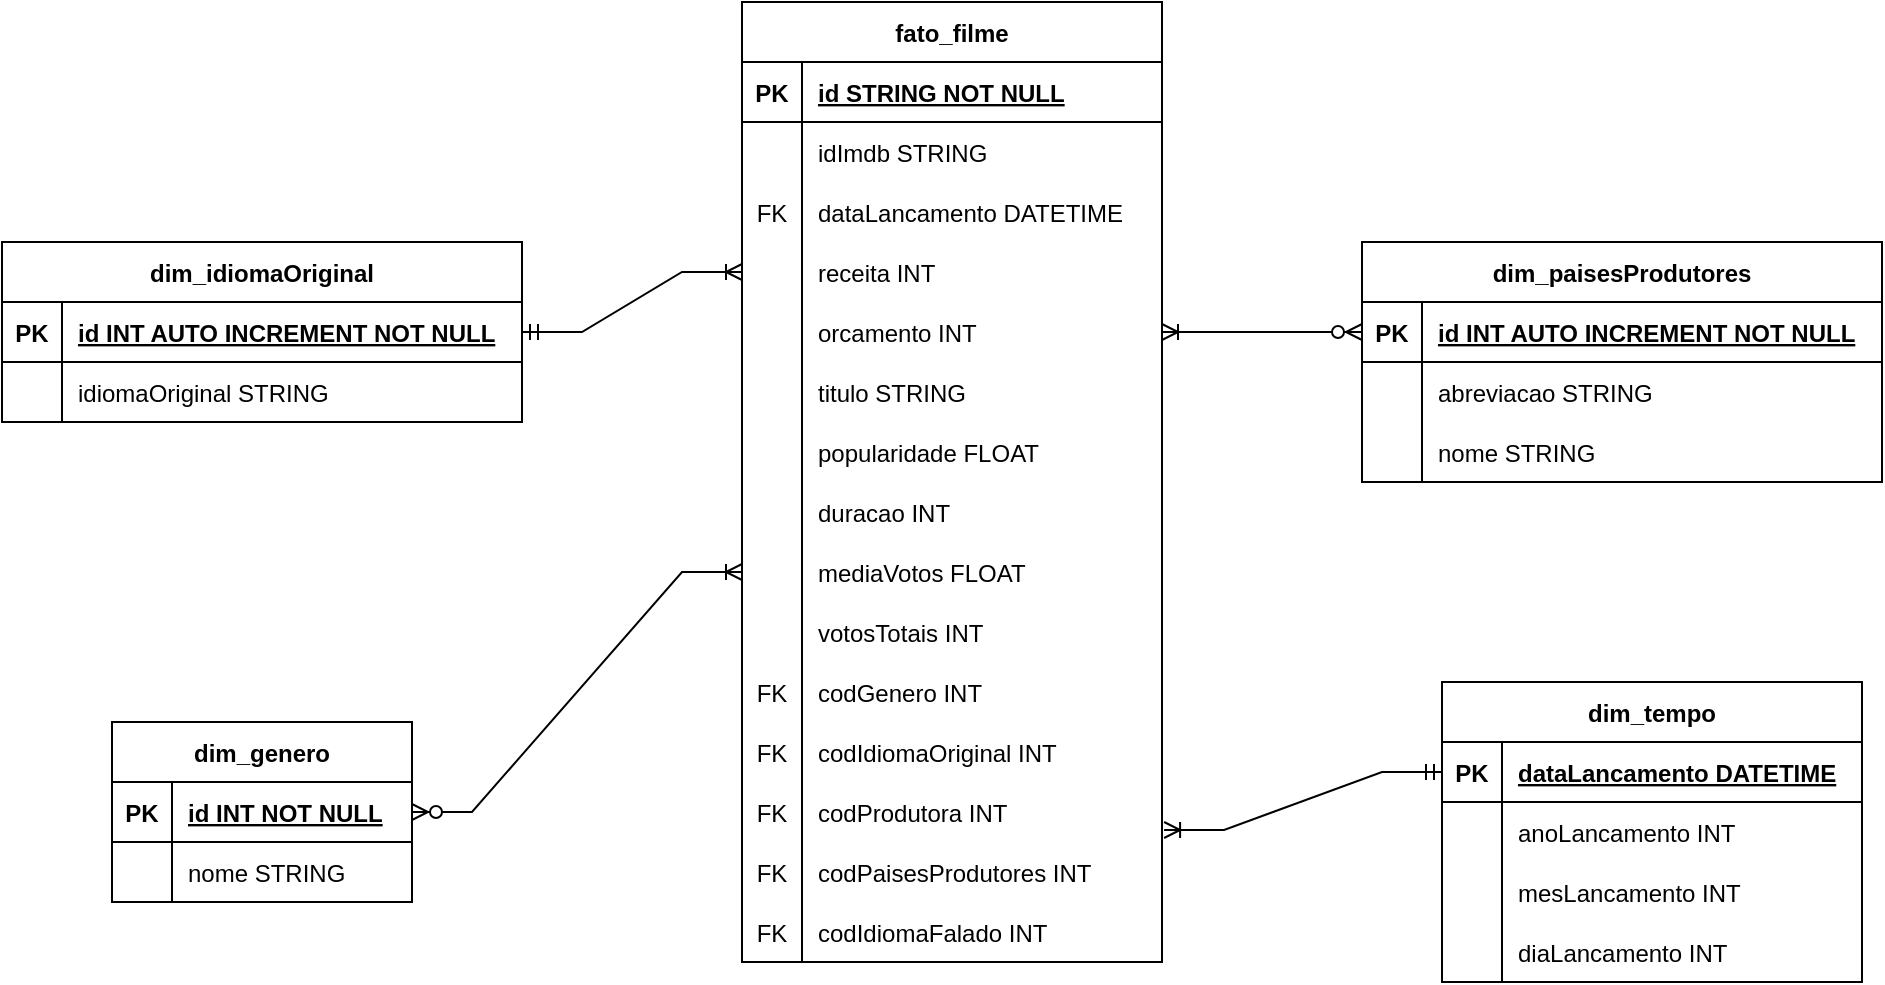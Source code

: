 <mxfile version="24.2.5" type="device">
  <diagram id="R2lEEEUBdFMjLlhIrx00" name="Page-1">
    <mxGraphModel dx="2284" dy="746" grid="1" gridSize="10" guides="1" tooltips="1" connect="1" arrows="1" fold="1" page="1" pageScale="1" pageWidth="850" pageHeight="1100" math="0" shadow="0" extFonts="Permanent Marker^https://fonts.googleapis.com/css?family=Permanent+Marker">
      <root>
        <mxCell id="0" />
        <mxCell id="1" parent="0" />
        <mxCell id="6R9EwvSdb9LdxikY9Dhx-53" value="dim_genero" style="shape=table;startSize=30;container=1;collapsible=1;childLayout=tableLayout;fixedRows=1;rowLines=0;fontStyle=1;align=center;resizeLast=1;" parent="1" vertex="1">
          <mxGeometry x="-155" y="530" width="150" height="90" as="geometry">
            <mxRectangle x="-155" y="450" width="100" height="30" as="alternateBounds" />
          </mxGeometry>
        </mxCell>
        <mxCell id="6R9EwvSdb9LdxikY9Dhx-54" value="" style="shape=tableRow;horizontal=0;startSize=0;swimlaneHead=0;swimlaneBody=0;fillColor=none;collapsible=0;dropTarget=0;points=[[0,0.5],[1,0.5]];portConstraint=eastwest;strokeColor=inherit;top=0;left=0;right=0;bottom=1;" parent="6R9EwvSdb9LdxikY9Dhx-53" vertex="1">
          <mxGeometry y="30" width="150" height="30" as="geometry" />
        </mxCell>
        <mxCell id="6R9EwvSdb9LdxikY9Dhx-55" value="PK" style="shape=partialRectangle;overflow=hidden;connectable=0;fillColor=none;strokeColor=inherit;top=0;left=0;bottom=0;right=0;fontStyle=1;" parent="6R9EwvSdb9LdxikY9Dhx-54" vertex="1">
          <mxGeometry width="30" height="30" as="geometry">
            <mxRectangle width="30" height="30" as="alternateBounds" />
          </mxGeometry>
        </mxCell>
        <mxCell id="6R9EwvSdb9LdxikY9Dhx-56" value="id INT  NOT NULL" style="shape=partialRectangle;overflow=hidden;connectable=0;fillColor=none;align=left;strokeColor=inherit;top=0;left=0;bottom=0;right=0;spacingLeft=6;fontStyle=5;" parent="6R9EwvSdb9LdxikY9Dhx-54" vertex="1">
          <mxGeometry x="30" width="120" height="30" as="geometry">
            <mxRectangle width="120" height="30" as="alternateBounds" />
          </mxGeometry>
        </mxCell>
        <mxCell id="6R9EwvSdb9LdxikY9Dhx-57" value="" style="shape=tableRow;horizontal=0;startSize=0;swimlaneHead=0;swimlaneBody=0;fillColor=none;collapsible=0;dropTarget=0;points=[[0,0.5],[1,0.5]];portConstraint=eastwest;strokeColor=inherit;top=0;left=0;right=0;bottom=0;" parent="6R9EwvSdb9LdxikY9Dhx-53" vertex="1">
          <mxGeometry y="60" width="150" height="30" as="geometry" />
        </mxCell>
        <mxCell id="6R9EwvSdb9LdxikY9Dhx-58" value="" style="shape=partialRectangle;overflow=hidden;connectable=0;fillColor=none;strokeColor=inherit;top=0;left=0;bottom=0;right=0;" parent="6R9EwvSdb9LdxikY9Dhx-57" vertex="1">
          <mxGeometry width="30" height="30" as="geometry">
            <mxRectangle width="30" height="30" as="alternateBounds" />
          </mxGeometry>
        </mxCell>
        <mxCell id="6R9EwvSdb9LdxikY9Dhx-59" value="nome STRING" style="shape=partialRectangle;overflow=hidden;connectable=0;fillColor=none;align=left;strokeColor=inherit;top=0;left=0;bottom=0;right=0;spacingLeft=6;" parent="6R9EwvSdb9LdxikY9Dhx-57" vertex="1">
          <mxGeometry x="30" width="120" height="30" as="geometry">
            <mxRectangle width="120" height="30" as="alternateBounds" />
          </mxGeometry>
        </mxCell>
        <mxCell id="6R9EwvSdb9LdxikY9Dhx-60" value="dim_idiomaOriginal" style="shape=table;startSize=30;container=1;collapsible=1;childLayout=tableLayout;fixedRows=1;rowLines=0;fontStyle=1;align=center;resizeLast=1;" parent="1" vertex="1">
          <mxGeometry x="-210" y="290" width="260" height="90" as="geometry">
            <mxRectangle x="-210" y="290" width="140" height="30" as="alternateBounds" />
          </mxGeometry>
        </mxCell>
        <mxCell id="6R9EwvSdb9LdxikY9Dhx-61" value="" style="shape=tableRow;horizontal=0;startSize=0;swimlaneHead=0;swimlaneBody=0;fillColor=none;collapsible=0;dropTarget=0;points=[[0,0.5],[1,0.5]];portConstraint=eastwest;strokeColor=inherit;top=0;left=0;right=0;bottom=1;" parent="6R9EwvSdb9LdxikY9Dhx-60" vertex="1">
          <mxGeometry y="30" width="260" height="30" as="geometry" />
        </mxCell>
        <mxCell id="6R9EwvSdb9LdxikY9Dhx-62" value="PK" style="shape=partialRectangle;overflow=hidden;connectable=0;fillColor=none;strokeColor=inherit;top=0;left=0;bottom=0;right=0;fontStyle=1;" parent="6R9EwvSdb9LdxikY9Dhx-61" vertex="1">
          <mxGeometry width="30" height="30" as="geometry">
            <mxRectangle width="30" height="30" as="alternateBounds" />
          </mxGeometry>
        </mxCell>
        <mxCell id="6R9EwvSdb9LdxikY9Dhx-63" value="id INT  AUTO INCREMENT NOT NULL" style="shape=partialRectangle;overflow=hidden;connectable=0;fillColor=none;align=left;strokeColor=inherit;top=0;left=0;bottom=0;right=0;spacingLeft=6;fontStyle=5;" parent="6R9EwvSdb9LdxikY9Dhx-61" vertex="1">
          <mxGeometry x="30" width="230" height="30" as="geometry">
            <mxRectangle width="230" height="30" as="alternateBounds" />
          </mxGeometry>
        </mxCell>
        <mxCell id="6R9EwvSdb9LdxikY9Dhx-64" value="" style="shape=tableRow;horizontal=0;startSize=0;swimlaneHead=0;swimlaneBody=0;fillColor=none;collapsible=0;dropTarget=0;points=[[0,0.5],[1,0.5]];portConstraint=eastwest;strokeColor=inherit;top=0;left=0;right=0;bottom=0;" parent="6R9EwvSdb9LdxikY9Dhx-60" vertex="1">
          <mxGeometry y="60" width="260" height="30" as="geometry" />
        </mxCell>
        <mxCell id="6R9EwvSdb9LdxikY9Dhx-65" value="" style="shape=partialRectangle;overflow=hidden;connectable=0;fillColor=none;strokeColor=inherit;top=0;left=0;bottom=0;right=0;" parent="6R9EwvSdb9LdxikY9Dhx-64" vertex="1">
          <mxGeometry width="30" height="30" as="geometry">
            <mxRectangle width="30" height="30" as="alternateBounds" />
          </mxGeometry>
        </mxCell>
        <mxCell id="6R9EwvSdb9LdxikY9Dhx-66" value="idiomaOriginal STRING" style="shape=partialRectangle;overflow=hidden;connectable=0;fillColor=none;align=left;strokeColor=inherit;top=0;left=0;bottom=0;right=0;spacingLeft=6;" parent="6R9EwvSdb9LdxikY9Dhx-64" vertex="1">
          <mxGeometry x="30" width="230" height="30" as="geometry">
            <mxRectangle width="230" height="30" as="alternateBounds" />
          </mxGeometry>
        </mxCell>
        <mxCell id="6R9EwvSdb9LdxikY9Dhx-77" value="dim_paisesProdutores" style="shape=table;startSize=30;container=1;collapsible=1;childLayout=tableLayout;fixedRows=1;rowLines=0;fontStyle=1;align=center;resizeLast=1;" parent="1" vertex="1">
          <mxGeometry x="470" y="290" width="260" height="120" as="geometry">
            <mxRectangle x="455" y="200" width="160" height="30" as="alternateBounds" />
          </mxGeometry>
        </mxCell>
        <mxCell id="6R9EwvSdb9LdxikY9Dhx-78" value="" style="shape=tableRow;horizontal=0;startSize=0;swimlaneHead=0;swimlaneBody=0;fillColor=none;collapsible=0;dropTarget=0;points=[[0,0.5],[1,0.5]];portConstraint=eastwest;strokeColor=inherit;top=0;left=0;right=0;bottom=1;" parent="6R9EwvSdb9LdxikY9Dhx-77" vertex="1">
          <mxGeometry y="30" width="260" height="30" as="geometry" />
        </mxCell>
        <mxCell id="6R9EwvSdb9LdxikY9Dhx-79" value="PK" style="shape=partialRectangle;overflow=hidden;connectable=0;fillColor=none;strokeColor=inherit;top=0;left=0;bottom=0;right=0;fontStyle=1;" parent="6R9EwvSdb9LdxikY9Dhx-78" vertex="1">
          <mxGeometry width="30" height="30" as="geometry">
            <mxRectangle width="30" height="30" as="alternateBounds" />
          </mxGeometry>
        </mxCell>
        <mxCell id="6R9EwvSdb9LdxikY9Dhx-80" value="id INT  AUTO INCREMENT NOT NULL" style="shape=partialRectangle;overflow=hidden;connectable=0;fillColor=none;align=left;strokeColor=inherit;top=0;left=0;bottom=0;right=0;spacingLeft=6;fontStyle=5;" parent="6R9EwvSdb9LdxikY9Dhx-78" vertex="1">
          <mxGeometry x="30" width="230" height="30" as="geometry">
            <mxRectangle width="230" height="30" as="alternateBounds" />
          </mxGeometry>
        </mxCell>
        <mxCell id="6R9EwvSdb9LdxikY9Dhx-81" value="" style="shape=tableRow;horizontal=0;startSize=0;swimlaneHead=0;swimlaneBody=0;fillColor=none;collapsible=0;dropTarget=0;points=[[0,0.5],[1,0.5]];portConstraint=eastwest;strokeColor=inherit;top=0;left=0;right=0;bottom=0;" parent="6R9EwvSdb9LdxikY9Dhx-77" vertex="1">
          <mxGeometry y="60" width="260" height="30" as="geometry" />
        </mxCell>
        <mxCell id="6R9EwvSdb9LdxikY9Dhx-82" value="" style="shape=partialRectangle;overflow=hidden;connectable=0;fillColor=none;strokeColor=inherit;top=0;left=0;bottom=0;right=0;" parent="6R9EwvSdb9LdxikY9Dhx-81" vertex="1">
          <mxGeometry width="30" height="30" as="geometry">
            <mxRectangle width="30" height="30" as="alternateBounds" />
          </mxGeometry>
        </mxCell>
        <mxCell id="6R9EwvSdb9LdxikY9Dhx-83" value="abreviacao STRING" style="shape=partialRectangle;overflow=hidden;connectable=0;fillColor=none;align=left;strokeColor=inherit;top=0;left=0;bottom=0;right=0;spacingLeft=6;" parent="6R9EwvSdb9LdxikY9Dhx-81" vertex="1">
          <mxGeometry x="30" width="230" height="30" as="geometry">
            <mxRectangle width="230" height="30" as="alternateBounds" />
          </mxGeometry>
        </mxCell>
        <mxCell id="6R9EwvSdb9LdxikY9Dhx-84" value="" style="shape=tableRow;horizontal=0;startSize=0;swimlaneHead=0;swimlaneBody=0;fillColor=none;collapsible=0;dropTarget=0;points=[[0,0.5],[1,0.5]];portConstraint=eastwest;strokeColor=inherit;top=0;left=0;right=0;bottom=0;" parent="6R9EwvSdb9LdxikY9Dhx-77" vertex="1">
          <mxGeometry y="90" width="260" height="30" as="geometry" />
        </mxCell>
        <mxCell id="6R9EwvSdb9LdxikY9Dhx-85" value="" style="shape=partialRectangle;overflow=hidden;connectable=0;fillColor=none;strokeColor=inherit;top=0;left=0;bottom=0;right=0;" parent="6R9EwvSdb9LdxikY9Dhx-84" vertex="1">
          <mxGeometry width="30" height="30" as="geometry">
            <mxRectangle width="30" height="30" as="alternateBounds" />
          </mxGeometry>
        </mxCell>
        <mxCell id="6R9EwvSdb9LdxikY9Dhx-86" value="nome STRING" style="shape=partialRectangle;overflow=hidden;connectable=0;fillColor=none;align=left;strokeColor=inherit;top=0;left=0;bottom=0;right=0;spacingLeft=6;" parent="6R9EwvSdb9LdxikY9Dhx-84" vertex="1">
          <mxGeometry x="30" width="230" height="30" as="geometry">
            <mxRectangle width="230" height="30" as="alternateBounds" />
          </mxGeometry>
        </mxCell>
        <mxCell id="6R9EwvSdb9LdxikY9Dhx-87" value="dim_tempo" style="shape=table;startSize=30;container=1;collapsible=1;childLayout=tableLayout;fixedRows=1;rowLines=0;fontStyle=1;align=center;resizeLast=1;" parent="1" vertex="1">
          <mxGeometry x="510" y="510" width="210" height="150" as="geometry">
            <mxRectangle x="490" y="400" width="100" height="30" as="alternateBounds" />
          </mxGeometry>
        </mxCell>
        <mxCell id="6R9EwvSdb9LdxikY9Dhx-88" value="" style="shape=tableRow;horizontal=0;startSize=0;swimlaneHead=0;swimlaneBody=0;fillColor=none;collapsible=0;dropTarget=0;points=[[0,0.5],[1,0.5]];portConstraint=eastwest;strokeColor=inherit;top=0;left=0;right=0;bottom=1;" parent="6R9EwvSdb9LdxikY9Dhx-87" vertex="1">
          <mxGeometry y="30" width="210" height="30" as="geometry" />
        </mxCell>
        <mxCell id="6R9EwvSdb9LdxikY9Dhx-89" value="PK" style="shape=partialRectangle;overflow=hidden;connectable=0;fillColor=none;strokeColor=inherit;top=0;left=0;bottom=0;right=0;fontStyle=1;" parent="6R9EwvSdb9LdxikY9Dhx-88" vertex="1">
          <mxGeometry width="30" height="30" as="geometry">
            <mxRectangle width="30" height="30" as="alternateBounds" />
          </mxGeometry>
        </mxCell>
        <mxCell id="6R9EwvSdb9LdxikY9Dhx-90" value="dataLancamento DATETIME " style="shape=partialRectangle;overflow=hidden;connectable=0;fillColor=none;align=left;strokeColor=inherit;top=0;left=0;bottom=0;right=0;spacingLeft=6;fontStyle=5;" parent="6R9EwvSdb9LdxikY9Dhx-88" vertex="1">
          <mxGeometry x="30" width="180" height="30" as="geometry">
            <mxRectangle width="180" height="30" as="alternateBounds" />
          </mxGeometry>
        </mxCell>
        <mxCell id="6R9EwvSdb9LdxikY9Dhx-91" value="" style="shape=tableRow;horizontal=0;startSize=0;swimlaneHead=0;swimlaneBody=0;fillColor=none;collapsible=0;dropTarget=0;points=[[0,0.5],[1,0.5]];portConstraint=eastwest;strokeColor=inherit;top=0;left=0;right=0;bottom=0;" parent="6R9EwvSdb9LdxikY9Dhx-87" vertex="1">
          <mxGeometry y="60" width="210" height="30" as="geometry" />
        </mxCell>
        <mxCell id="6R9EwvSdb9LdxikY9Dhx-92" value="" style="shape=partialRectangle;overflow=hidden;connectable=0;fillColor=none;strokeColor=inherit;top=0;left=0;bottom=0;right=0;" parent="6R9EwvSdb9LdxikY9Dhx-91" vertex="1">
          <mxGeometry width="30" height="30" as="geometry">
            <mxRectangle width="30" height="30" as="alternateBounds" />
          </mxGeometry>
        </mxCell>
        <mxCell id="6R9EwvSdb9LdxikY9Dhx-93" value="anoLancamento INT" style="shape=partialRectangle;overflow=hidden;connectable=0;fillColor=none;align=left;strokeColor=inherit;top=0;left=0;bottom=0;right=0;spacingLeft=6;" parent="6R9EwvSdb9LdxikY9Dhx-91" vertex="1">
          <mxGeometry x="30" width="180" height="30" as="geometry">
            <mxRectangle width="180" height="30" as="alternateBounds" />
          </mxGeometry>
        </mxCell>
        <mxCell id="6R9EwvSdb9LdxikY9Dhx-94" value="" style="shape=tableRow;horizontal=0;startSize=0;swimlaneHead=0;swimlaneBody=0;fillColor=none;collapsible=0;dropTarget=0;points=[[0,0.5],[1,0.5]];portConstraint=eastwest;strokeColor=inherit;top=0;left=0;right=0;bottom=0;" parent="6R9EwvSdb9LdxikY9Dhx-87" vertex="1">
          <mxGeometry y="90" width="210" height="30" as="geometry" />
        </mxCell>
        <mxCell id="6R9EwvSdb9LdxikY9Dhx-95" value="" style="shape=partialRectangle;overflow=hidden;connectable=0;fillColor=none;strokeColor=inherit;top=0;left=0;bottom=0;right=0;" parent="6R9EwvSdb9LdxikY9Dhx-94" vertex="1">
          <mxGeometry width="30" height="30" as="geometry">
            <mxRectangle width="30" height="30" as="alternateBounds" />
          </mxGeometry>
        </mxCell>
        <mxCell id="6R9EwvSdb9LdxikY9Dhx-96" value="mesLancamento INT" style="shape=partialRectangle;overflow=hidden;connectable=0;fillColor=none;align=left;strokeColor=inherit;top=0;left=0;bottom=0;right=0;spacingLeft=6;" parent="6R9EwvSdb9LdxikY9Dhx-94" vertex="1">
          <mxGeometry x="30" width="180" height="30" as="geometry">
            <mxRectangle width="180" height="30" as="alternateBounds" />
          </mxGeometry>
        </mxCell>
        <mxCell id="6R9EwvSdb9LdxikY9Dhx-97" value="" style="shape=tableRow;horizontal=0;startSize=0;swimlaneHead=0;swimlaneBody=0;fillColor=none;collapsible=0;dropTarget=0;points=[[0,0.5],[1,0.5]];portConstraint=eastwest;strokeColor=inherit;top=0;left=0;right=0;bottom=0;" parent="6R9EwvSdb9LdxikY9Dhx-87" vertex="1">
          <mxGeometry y="120" width="210" height="30" as="geometry" />
        </mxCell>
        <mxCell id="6R9EwvSdb9LdxikY9Dhx-98" value="" style="shape=partialRectangle;overflow=hidden;connectable=0;fillColor=none;strokeColor=inherit;top=0;left=0;bottom=0;right=0;" parent="6R9EwvSdb9LdxikY9Dhx-97" vertex="1">
          <mxGeometry width="30" height="30" as="geometry">
            <mxRectangle width="30" height="30" as="alternateBounds" />
          </mxGeometry>
        </mxCell>
        <mxCell id="6R9EwvSdb9LdxikY9Dhx-99" value="diaLancamento INT" style="shape=partialRectangle;overflow=hidden;connectable=0;fillColor=none;align=left;strokeColor=inherit;top=0;left=0;bottom=0;right=0;spacingLeft=6;" parent="6R9EwvSdb9LdxikY9Dhx-97" vertex="1">
          <mxGeometry x="30" width="180" height="30" as="geometry">
            <mxRectangle width="180" height="30" as="alternateBounds" />
          </mxGeometry>
        </mxCell>
        <mxCell id="GfHaAJCur6usidXZJ3a--28" value="fato_filme" style="shape=table;startSize=30;container=1;collapsible=1;childLayout=tableLayout;fixedRows=1;rowLines=0;fontStyle=1;align=center;resizeLast=1;" parent="1" vertex="1">
          <mxGeometry x="160" y="170" width="210" height="480" as="geometry" />
        </mxCell>
        <mxCell id="GfHaAJCur6usidXZJ3a--29" value="" style="shape=tableRow;horizontal=0;startSize=0;swimlaneHead=0;swimlaneBody=0;fillColor=none;collapsible=0;dropTarget=0;points=[[0,0.5],[1,0.5]];portConstraint=eastwest;strokeColor=inherit;top=0;left=0;right=0;bottom=1;" parent="GfHaAJCur6usidXZJ3a--28" vertex="1">
          <mxGeometry y="30" width="210" height="30" as="geometry" />
        </mxCell>
        <mxCell id="GfHaAJCur6usidXZJ3a--30" value="PK" style="shape=partialRectangle;overflow=hidden;connectable=0;fillColor=none;strokeColor=inherit;top=0;left=0;bottom=0;right=0;fontStyle=1;" parent="GfHaAJCur6usidXZJ3a--29" vertex="1">
          <mxGeometry width="30" height="30" as="geometry">
            <mxRectangle width="30" height="30" as="alternateBounds" />
          </mxGeometry>
        </mxCell>
        <mxCell id="GfHaAJCur6usidXZJ3a--31" value="id STRING NOT NULL" style="shape=partialRectangle;overflow=hidden;connectable=0;fillColor=none;align=left;strokeColor=inherit;top=0;left=0;bottom=0;right=0;spacingLeft=6;fontStyle=5;" parent="GfHaAJCur6usidXZJ3a--29" vertex="1">
          <mxGeometry x="30" width="180" height="30" as="geometry">
            <mxRectangle width="180" height="30" as="alternateBounds" />
          </mxGeometry>
        </mxCell>
        <mxCell id="GfHaAJCur6usidXZJ3a--32" value="" style="shape=tableRow;horizontal=0;startSize=0;swimlaneHead=0;swimlaneBody=0;fillColor=none;collapsible=0;dropTarget=0;points=[[0,0.5],[1,0.5]];portConstraint=eastwest;strokeColor=inherit;top=0;left=0;right=0;bottom=0;" parent="GfHaAJCur6usidXZJ3a--28" vertex="1">
          <mxGeometry y="60" width="210" height="30" as="geometry" />
        </mxCell>
        <mxCell id="GfHaAJCur6usidXZJ3a--33" value="" style="shape=partialRectangle;overflow=hidden;connectable=0;fillColor=none;strokeColor=inherit;top=0;left=0;bottom=0;right=0;" parent="GfHaAJCur6usidXZJ3a--32" vertex="1">
          <mxGeometry width="30" height="30" as="geometry">
            <mxRectangle width="30" height="30" as="alternateBounds" />
          </mxGeometry>
        </mxCell>
        <mxCell id="GfHaAJCur6usidXZJ3a--34" value="idImdb STRING" style="shape=partialRectangle;overflow=hidden;connectable=0;fillColor=none;align=left;strokeColor=inherit;top=0;left=0;bottom=0;right=0;spacingLeft=6;" parent="GfHaAJCur6usidXZJ3a--32" vertex="1">
          <mxGeometry x="30" width="180" height="30" as="geometry">
            <mxRectangle width="180" height="30" as="alternateBounds" />
          </mxGeometry>
        </mxCell>
        <mxCell id="GfHaAJCur6usidXZJ3a--35" value="" style="shape=tableRow;horizontal=0;startSize=0;swimlaneHead=0;swimlaneBody=0;fillColor=none;collapsible=0;dropTarget=0;points=[[0,0.5],[1,0.5]];portConstraint=eastwest;strokeColor=inherit;top=0;left=0;right=0;bottom=0;" parent="GfHaAJCur6usidXZJ3a--28" vertex="1">
          <mxGeometry y="90" width="210" height="30" as="geometry" />
        </mxCell>
        <mxCell id="GfHaAJCur6usidXZJ3a--36" value="FK" style="shape=partialRectangle;overflow=hidden;connectable=0;fillColor=none;strokeColor=inherit;top=0;left=0;bottom=0;right=0;" parent="GfHaAJCur6usidXZJ3a--35" vertex="1">
          <mxGeometry width="30" height="30" as="geometry">
            <mxRectangle width="30" height="30" as="alternateBounds" />
          </mxGeometry>
        </mxCell>
        <mxCell id="GfHaAJCur6usidXZJ3a--37" value="dataLancamento DATETIME" style="shape=partialRectangle;overflow=hidden;connectable=0;fillColor=none;align=left;strokeColor=inherit;top=0;left=0;bottom=0;right=0;spacingLeft=6;" parent="GfHaAJCur6usidXZJ3a--35" vertex="1">
          <mxGeometry x="30" width="180" height="30" as="geometry">
            <mxRectangle width="180" height="30" as="alternateBounds" />
          </mxGeometry>
        </mxCell>
        <mxCell id="GfHaAJCur6usidXZJ3a--38" value="" style="shape=tableRow;horizontal=0;startSize=0;swimlaneHead=0;swimlaneBody=0;fillColor=none;collapsible=0;dropTarget=0;points=[[0,0.5],[1,0.5]];portConstraint=eastwest;strokeColor=inherit;top=0;left=0;right=0;bottom=0;" parent="GfHaAJCur6usidXZJ3a--28" vertex="1">
          <mxGeometry y="120" width="210" height="30" as="geometry" />
        </mxCell>
        <mxCell id="GfHaAJCur6usidXZJ3a--39" value="" style="shape=partialRectangle;overflow=hidden;connectable=0;fillColor=none;strokeColor=inherit;top=0;left=0;bottom=0;right=0;" parent="GfHaAJCur6usidXZJ3a--38" vertex="1">
          <mxGeometry width="30" height="30" as="geometry">
            <mxRectangle width="30" height="30" as="alternateBounds" />
          </mxGeometry>
        </mxCell>
        <mxCell id="GfHaAJCur6usidXZJ3a--40" value="receita INT" style="shape=partialRectangle;overflow=hidden;connectable=0;fillColor=none;align=left;strokeColor=inherit;top=0;left=0;bottom=0;right=0;spacingLeft=6;" parent="GfHaAJCur6usidXZJ3a--38" vertex="1">
          <mxGeometry x="30" width="180" height="30" as="geometry">
            <mxRectangle width="180" height="30" as="alternateBounds" />
          </mxGeometry>
        </mxCell>
        <mxCell id="GfHaAJCur6usidXZJ3a--41" value="" style="shape=tableRow;horizontal=0;startSize=0;swimlaneHead=0;swimlaneBody=0;fillColor=none;collapsible=0;dropTarget=0;points=[[0,0.5],[1,0.5]];portConstraint=eastwest;strokeColor=inherit;top=0;left=0;right=0;bottom=0;" parent="GfHaAJCur6usidXZJ3a--28" vertex="1">
          <mxGeometry y="150" width="210" height="30" as="geometry" />
        </mxCell>
        <mxCell id="GfHaAJCur6usidXZJ3a--42" value="" style="shape=partialRectangle;overflow=hidden;connectable=0;fillColor=none;strokeColor=inherit;top=0;left=0;bottom=0;right=0;" parent="GfHaAJCur6usidXZJ3a--41" vertex="1">
          <mxGeometry width="30" height="30" as="geometry">
            <mxRectangle width="30" height="30" as="alternateBounds" />
          </mxGeometry>
        </mxCell>
        <mxCell id="GfHaAJCur6usidXZJ3a--43" value="orcamento INT" style="shape=partialRectangle;overflow=hidden;connectable=0;fillColor=none;align=left;strokeColor=inherit;top=0;left=0;bottom=0;right=0;spacingLeft=6;" parent="GfHaAJCur6usidXZJ3a--41" vertex="1">
          <mxGeometry x="30" width="180" height="30" as="geometry">
            <mxRectangle width="180" height="30" as="alternateBounds" />
          </mxGeometry>
        </mxCell>
        <mxCell id="GfHaAJCur6usidXZJ3a--44" value="" style="shape=tableRow;horizontal=0;startSize=0;swimlaneHead=0;swimlaneBody=0;fillColor=none;collapsible=0;dropTarget=0;points=[[0,0.5],[1,0.5]];portConstraint=eastwest;strokeColor=inherit;top=0;left=0;right=0;bottom=0;" parent="GfHaAJCur6usidXZJ3a--28" vertex="1">
          <mxGeometry y="180" width="210" height="30" as="geometry" />
        </mxCell>
        <mxCell id="GfHaAJCur6usidXZJ3a--45" value="" style="shape=partialRectangle;overflow=hidden;connectable=0;fillColor=none;strokeColor=inherit;top=0;left=0;bottom=0;right=0;" parent="GfHaAJCur6usidXZJ3a--44" vertex="1">
          <mxGeometry width="30" height="30" as="geometry">
            <mxRectangle width="30" height="30" as="alternateBounds" />
          </mxGeometry>
        </mxCell>
        <mxCell id="GfHaAJCur6usidXZJ3a--46" value="titulo STRING" style="shape=partialRectangle;overflow=hidden;connectable=0;fillColor=none;align=left;strokeColor=inherit;top=0;left=0;bottom=0;right=0;spacingLeft=6;" parent="GfHaAJCur6usidXZJ3a--44" vertex="1">
          <mxGeometry x="30" width="180" height="30" as="geometry">
            <mxRectangle width="180" height="30" as="alternateBounds" />
          </mxGeometry>
        </mxCell>
        <mxCell id="GfHaAJCur6usidXZJ3a--53" value="" style="shape=tableRow;horizontal=0;startSize=0;swimlaneHead=0;swimlaneBody=0;fillColor=none;collapsible=0;dropTarget=0;points=[[0,0.5],[1,0.5]];portConstraint=eastwest;strokeColor=inherit;top=0;left=0;right=0;bottom=0;" parent="GfHaAJCur6usidXZJ3a--28" vertex="1">
          <mxGeometry y="210" width="210" height="30" as="geometry" />
        </mxCell>
        <mxCell id="GfHaAJCur6usidXZJ3a--54" value="" style="shape=partialRectangle;overflow=hidden;connectable=0;fillColor=none;strokeColor=inherit;top=0;left=0;bottom=0;right=0;" parent="GfHaAJCur6usidXZJ3a--53" vertex="1">
          <mxGeometry width="30" height="30" as="geometry">
            <mxRectangle width="30" height="30" as="alternateBounds" />
          </mxGeometry>
        </mxCell>
        <mxCell id="GfHaAJCur6usidXZJ3a--55" value="popularidade FLOAT" style="shape=partialRectangle;overflow=hidden;connectable=0;fillColor=none;align=left;strokeColor=inherit;top=0;left=0;bottom=0;right=0;spacingLeft=6;" parent="GfHaAJCur6usidXZJ3a--53" vertex="1">
          <mxGeometry x="30" width="180" height="30" as="geometry">
            <mxRectangle width="180" height="30" as="alternateBounds" />
          </mxGeometry>
        </mxCell>
        <mxCell id="GfHaAJCur6usidXZJ3a--56" value="" style="shape=tableRow;horizontal=0;startSize=0;swimlaneHead=0;swimlaneBody=0;fillColor=none;collapsible=0;dropTarget=0;points=[[0,0.5],[1,0.5]];portConstraint=eastwest;strokeColor=inherit;top=0;left=0;right=0;bottom=0;" parent="GfHaAJCur6usidXZJ3a--28" vertex="1">
          <mxGeometry y="240" width="210" height="30" as="geometry" />
        </mxCell>
        <mxCell id="GfHaAJCur6usidXZJ3a--57" value="" style="shape=partialRectangle;overflow=hidden;connectable=0;fillColor=none;strokeColor=inherit;top=0;left=0;bottom=0;right=0;" parent="GfHaAJCur6usidXZJ3a--56" vertex="1">
          <mxGeometry width="30" height="30" as="geometry">
            <mxRectangle width="30" height="30" as="alternateBounds" />
          </mxGeometry>
        </mxCell>
        <mxCell id="GfHaAJCur6usidXZJ3a--58" value="duracao INT" style="shape=partialRectangle;overflow=hidden;connectable=0;fillColor=none;align=left;strokeColor=inherit;top=0;left=0;bottom=0;right=0;spacingLeft=6;" parent="GfHaAJCur6usidXZJ3a--56" vertex="1">
          <mxGeometry x="30" width="180" height="30" as="geometry">
            <mxRectangle width="180" height="30" as="alternateBounds" />
          </mxGeometry>
        </mxCell>
        <mxCell id="GfHaAJCur6usidXZJ3a--62" value="" style="shape=tableRow;horizontal=0;startSize=0;swimlaneHead=0;swimlaneBody=0;fillColor=none;collapsible=0;dropTarget=0;points=[[0,0.5],[1,0.5]];portConstraint=eastwest;strokeColor=inherit;top=0;left=0;right=0;bottom=0;" parent="GfHaAJCur6usidXZJ3a--28" vertex="1">
          <mxGeometry y="270" width="210" height="30" as="geometry" />
        </mxCell>
        <mxCell id="GfHaAJCur6usidXZJ3a--63" value="" style="shape=partialRectangle;overflow=hidden;connectable=0;fillColor=none;strokeColor=inherit;top=0;left=0;bottom=0;right=0;" parent="GfHaAJCur6usidXZJ3a--62" vertex="1">
          <mxGeometry width="30" height="30" as="geometry">
            <mxRectangle width="30" height="30" as="alternateBounds" />
          </mxGeometry>
        </mxCell>
        <mxCell id="GfHaAJCur6usidXZJ3a--64" value="mediaVotos FLOAT" style="shape=partialRectangle;overflow=hidden;connectable=0;fillColor=none;align=left;strokeColor=inherit;top=0;left=0;bottom=0;right=0;spacingLeft=6;" parent="GfHaAJCur6usidXZJ3a--62" vertex="1">
          <mxGeometry x="30" width="180" height="30" as="geometry">
            <mxRectangle width="180" height="30" as="alternateBounds" />
          </mxGeometry>
        </mxCell>
        <mxCell id="GfHaAJCur6usidXZJ3a--65" value="" style="shape=tableRow;horizontal=0;startSize=0;swimlaneHead=0;swimlaneBody=0;fillColor=none;collapsible=0;dropTarget=0;points=[[0,0.5],[1,0.5]];portConstraint=eastwest;strokeColor=inherit;top=0;left=0;right=0;bottom=0;" parent="GfHaAJCur6usidXZJ3a--28" vertex="1">
          <mxGeometry y="300" width="210" height="30" as="geometry" />
        </mxCell>
        <mxCell id="GfHaAJCur6usidXZJ3a--66" value="" style="shape=partialRectangle;overflow=hidden;connectable=0;fillColor=none;strokeColor=inherit;top=0;left=0;bottom=0;right=0;" parent="GfHaAJCur6usidXZJ3a--65" vertex="1">
          <mxGeometry width="30" height="30" as="geometry">
            <mxRectangle width="30" height="30" as="alternateBounds" />
          </mxGeometry>
        </mxCell>
        <mxCell id="GfHaAJCur6usidXZJ3a--67" value="votosTotais INT" style="shape=partialRectangle;overflow=hidden;connectable=0;fillColor=none;align=left;strokeColor=inherit;top=0;left=0;bottom=0;right=0;spacingLeft=6;" parent="GfHaAJCur6usidXZJ3a--65" vertex="1">
          <mxGeometry x="30" width="180" height="30" as="geometry">
            <mxRectangle width="180" height="30" as="alternateBounds" />
          </mxGeometry>
        </mxCell>
        <mxCell id="GfHaAJCur6usidXZJ3a--71" value="" style="shape=tableRow;horizontal=0;startSize=0;swimlaneHead=0;swimlaneBody=0;fillColor=none;collapsible=0;dropTarget=0;points=[[0,0.5],[1,0.5]];portConstraint=eastwest;strokeColor=inherit;top=0;left=0;right=0;bottom=0;" parent="GfHaAJCur6usidXZJ3a--28" vertex="1">
          <mxGeometry y="330" width="210" height="30" as="geometry" />
        </mxCell>
        <mxCell id="GfHaAJCur6usidXZJ3a--72" value="FK" style="shape=partialRectangle;overflow=hidden;connectable=0;fillColor=none;strokeColor=inherit;top=0;left=0;bottom=0;right=0;" parent="GfHaAJCur6usidXZJ3a--71" vertex="1">
          <mxGeometry width="30" height="30" as="geometry">
            <mxRectangle width="30" height="30" as="alternateBounds" />
          </mxGeometry>
        </mxCell>
        <mxCell id="GfHaAJCur6usidXZJ3a--73" value="codGenero INT" style="shape=partialRectangle;overflow=hidden;connectable=0;fillColor=none;align=left;strokeColor=inherit;top=0;left=0;bottom=0;right=0;spacingLeft=6;" parent="GfHaAJCur6usidXZJ3a--71" vertex="1">
          <mxGeometry x="30" width="180" height="30" as="geometry">
            <mxRectangle width="180" height="30" as="alternateBounds" />
          </mxGeometry>
        </mxCell>
        <mxCell id="GfHaAJCur6usidXZJ3a--74" value="" style="shape=tableRow;horizontal=0;startSize=0;swimlaneHead=0;swimlaneBody=0;fillColor=none;collapsible=0;dropTarget=0;points=[[0,0.5],[1,0.5]];portConstraint=eastwest;strokeColor=inherit;top=0;left=0;right=0;bottom=0;" parent="GfHaAJCur6usidXZJ3a--28" vertex="1">
          <mxGeometry y="360" width="210" height="30" as="geometry" />
        </mxCell>
        <mxCell id="GfHaAJCur6usidXZJ3a--75" value="FK" style="shape=partialRectangle;overflow=hidden;connectable=0;fillColor=none;strokeColor=inherit;top=0;left=0;bottom=0;right=0;" parent="GfHaAJCur6usidXZJ3a--74" vertex="1">
          <mxGeometry width="30" height="30" as="geometry">
            <mxRectangle width="30" height="30" as="alternateBounds" />
          </mxGeometry>
        </mxCell>
        <mxCell id="GfHaAJCur6usidXZJ3a--76" value="codIdiomaOriginal INT" style="shape=partialRectangle;overflow=hidden;connectable=0;fillColor=none;align=left;strokeColor=inherit;top=0;left=0;bottom=0;right=0;spacingLeft=6;" parent="GfHaAJCur6usidXZJ3a--74" vertex="1">
          <mxGeometry x="30" width="180" height="30" as="geometry">
            <mxRectangle width="180" height="30" as="alternateBounds" />
          </mxGeometry>
        </mxCell>
        <mxCell id="GfHaAJCur6usidXZJ3a--77" value="" style="shape=tableRow;horizontal=0;startSize=0;swimlaneHead=0;swimlaneBody=0;fillColor=none;collapsible=0;dropTarget=0;points=[[0,0.5],[1,0.5]];portConstraint=eastwest;strokeColor=inherit;top=0;left=0;right=0;bottom=0;" parent="GfHaAJCur6usidXZJ3a--28" vertex="1">
          <mxGeometry y="390" width="210" height="30" as="geometry" />
        </mxCell>
        <mxCell id="GfHaAJCur6usidXZJ3a--78" value="FK" style="shape=partialRectangle;overflow=hidden;connectable=0;fillColor=none;strokeColor=inherit;top=0;left=0;bottom=0;right=0;" parent="GfHaAJCur6usidXZJ3a--77" vertex="1">
          <mxGeometry width="30" height="30" as="geometry">
            <mxRectangle width="30" height="30" as="alternateBounds" />
          </mxGeometry>
        </mxCell>
        <mxCell id="GfHaAJCur6usidXZJ3a--79" value="codProdutora INT" style="shape=partialRectangle;overflow=hidden;connectable=0;fillColor=none;align=left;strokeColor=inherit;top=0;left=0;bottom=0;right=0;spacingLeft=6;" parent="GfHaAJCur6usidXZJ3a--77" vertex="1">
          <mxGeometry x="30" width="180" height="30" as="geometry">
            <mxRectangle width="180" height="30" as="alternateBounds" />
          </mxGeometry>
        </mxCell>
        <mxCell id="GfHaAJCur6usidXZJ3a--80" value="" style="shape=tableRow;horizontal=0;startSize=0;swimlaneHead=0;swimlaneBody=0;fillColor=none;collapsible=0;dropTarget=0;points=[[0,0.5],[1,0.5]];portConstraint=eastwest;strokeColor=inherit;top=0;left=0;right=0;bottom=0;" parent="GfHaAJCur6usidXZJ3a--28" vertex="1">
          <mxGeometry y="420" width="210" height="30" as="geometry" />
        </mxCell>
        <mxCell id="GfHaAJCur6usidXZJ3a--81" value="FK" style="shape=partialRectangle;overflow=hidden;connectable=0;fillColor=none;strokeColor=inherit;top=0;left=0;bottom=0;right=0;" parent="GfHaAJCur6usidXZJ3a--80" vertex="1">
          <mxGeometry width="30" height="30" as="geometry">
            <mxRectangle width="30" height="30" as="alternateBounds" />
          </mxGeometry>
        </mxCell>
        <mxCell id="GfHaAJCur6usidXZJ3a--82" value="codPaisesProdutores INT" style="shape=partialRectangle;overflow=hidden;connectable=0;fillColor=none;align=left;strokeColor=inherit;top=0;left=0;bottom=0;right=0;spacingLeft=6;" parent="GfHaAJCur6usidXZJ3a--80" vertex="1">
          <mxGeometry x="30" width="180" height="30" as="geometry">
            <mxRectangle width="180" height="30" as="alternateBounds" />
          </mxGeometry>
        </mxCell>
        <mxCell id="GfHaAJCur6usidXZJ3a--83" value="" style="shape=tableRow;horizontal=0;startSize=0;swimlaneHead=0;swimlaneBody=0;fillColor=none;collapsible=0;dropTarget=0;points=[[0,0.5],[1,0.5]];portConstraint=eastwest;strokeColor=inherit;top=0;left=0;right=0;bottom=0;" parent="GfHaAJCur6usidXZJ3a--28" vertex="1">
          <mxGeometry y="450" width="210" height="30" as="geometry" />
        </mxCell>
        <mxCell id="GfHaAJCur6usidXZJ3a--84" value="FK" style="shape=partialRectangle;overflow=hidden;connectable=0;fillColor=none;strokeColor=inherit;top=0;left=0;bottom=0;right=0;" parent="GfHaAJCur6usidXZJ3a--83" vertex="1">
          <mxGeometry width="30" height="30" as="geometry">
            <mxRectangle width="30" height="30" as="alternateBounds" />
          </mxGeometry>
        </mxCell>
        <mxCell id="GfHaAJCur6usidXZJ3a--85" value="codIdiomaFalado INT" style="shape=partialRectangle;overflow=hidden;connectable=0;fillColor=none;align=left;strokeColor=inherit;top=0;left=0;bottom=0;right=0;spacingLeft=6;" parent="GfHaAJCur6usidXZJ3a--83" vertex="1">
          <mxGeometry x="30" width="180" height="30" as="geometry">
            <mxRectangle width="180" height="30" as="alternateBounds" />
          </mxGeometry>
        </mxCell>
        <mxCell id="6PEcatXhn9vf30be6ze7-2" value="" style="edgeStyle=entityRelationEdgeStyle;fontSize=12;html=1;endArrow=ERoneToMany;startArrow=ERmandOne;rounded=0;exitX=1;exitY=0.5;exitDx=0;exitDy=0;entryX=0;entryY=0.5;entryDx=0;entryDy=0;" parent="1" source="6R9EwvSdb9LdxikY9Dhx-61" target="GfHaAJCur6usidXZJ3a--38" edge="1">
          <mxGeometry width="100" height="100" relative="1" as="geometry">
            <mxPoint x="90" y="380" as="sourcePoint" />
            <mxPoint x="190" y="280" as="targetPoint" />
          </mxGeometry>
        </mxCell>
        <mxCell id="6PEcatXhn9vf30be6ze7-8" value="" style="edgeStyle=entityRelationEdgeStyle;fontSize=12;html=1;endArrow=ERoneToMany;startArrow=ERmandOne;rounded=0;exitX=0;exitY=0.5;exitDx=0;exitDy=0;entryX=1.005;entryY=0.8;entryDx=0;entryDy=0;entryPerimeter=0;" parent="1" source="6R9EwvSdb9LdxikY9Dhx-88" target="GfHaAJCur6usidXZJ3a--77" edge="1">
          <mxGeometry width="100" height="100" relative="1" as="geometry">
            <mxPoint x="350" y="480" as="sourcePoint" />
            <mxPoint x="370" y="425" as="targetPoint" />
          </mxGeometry>
        </mxCell>
        <mxCell id="6PEcatXhn9vf30be6ze7-11" value="" style="edgeStyle=entityRelationEdgeStyle;fontSize=12;html=1;endArrow=ERoneToMany;startArrow=ERzeroToMany;rounded=0;exitX=1;exitY=0.5;exitDx=0;exitDy=0;entryX=0;entryY=0.5;entryDx=0;entryDy=0;" parent="1" source="6R9EwvSdb9LdxikY9Dhx-54" target="GfHaAJCur6usidXZJ3a--62" edge="1">
          <mxGeometry width="100" height="100" relative="1" as="geometry">
            <mxPoint x="80" y="520" as="sourcePoint" />
            <mxPoint x="180" y="420" as="targetPoint" />
          </mxGeometry>
        </mxCell>
        <mxCell id="6PEcatXhn9vf30be6ze7-12" value="" style="edgeStyle=entityRelationEdgeStyle;fontSize=12;html=1;endArrow=ERoneToMany;startArrow=ERzeroToMany;rounded=0;exitX=0;exitY=0.5;exitDx=0;exitDy=0;entryX=1;entryY=0.5;entryDx=0;entryDy=0;" parent="1" source="6R9EwvSdb9LdxikY9Dhx-78" target="GfHaAJCur6usidXZJ3a--41" edge="1">
          <mxGeometry width="100" height="100" relative="1" as="geometry">
            <mxPoint x="350" y="480" as="sourcePoint" />
            <mxPoint x="450" y="380" as="targetPoint" />
          </mxGeometry>
        </mxCell>
      </root>
    </mxGraphModel>
  </diagram>
</mxfile>

